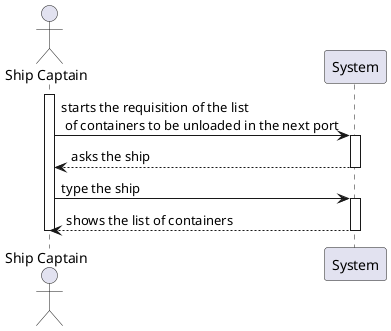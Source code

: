 @startuml
'https://plantuml.com/class-diagram
actor "Ship Captain" as SC
participant "System" as SY

activate SC
SC -> SY : starts the requisition of the list \n of containers to be unloaded in the next port
activate SY
SY --> SC : asks the ship
deactivate SY
SC -> SY : type the ship

activate SY
SY-->SC : shows the list of containers
deactivate SY
deactivate SC
@enduml